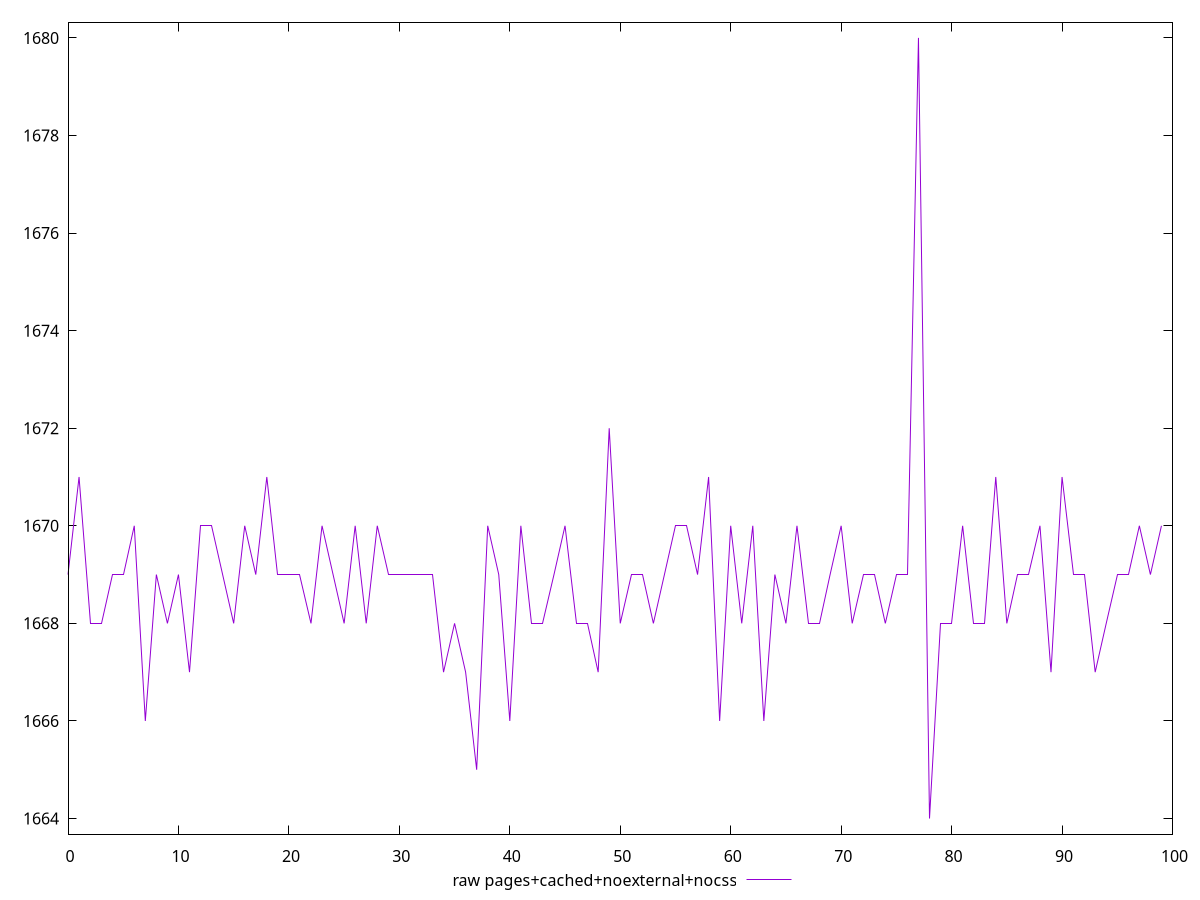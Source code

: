 $_rawPagesCachedNoexternalNocss <<EOF
1669
1671
1668
1668
1669
1669
1670
1666
1669
1668
1669
1667
1670
1670
1669
1668
1670
1669
1671
1669
1669
1669
1668
1670
1669
1668
1670
1668
1670
1669
1669
1669
1669
1669
1667
1668
1667
1665
1670
1669
1666
1670
1668
1668
1669
1670
1668
1668
1667
1672
1668
1669
1669
1668
1669
1670
1670
1669
1671
1666
1670
1668
1670
1666
1669
1668
1670
1668
1668
1669
1670
1668
1669
1669
1668
1669
1669
1680
1664
1668
1668
1670
1668
1668
1671
1668
1669
1669
1670
1667
1671
1669
1669
1667
1668
1669
1669
1670
1669
1670
EOF
set key outside below
set terminal pngcairo
set output "report_00005_2020-11-02T22-26-11.212Z/metrics/pages+cached+noexternal+nocss//raw.png"
set yrange [1663.68:1680.32]
plot $_rawPagesCachedNoexternalNocss title "raw pages+cached+noexternal+nocss" with line ,